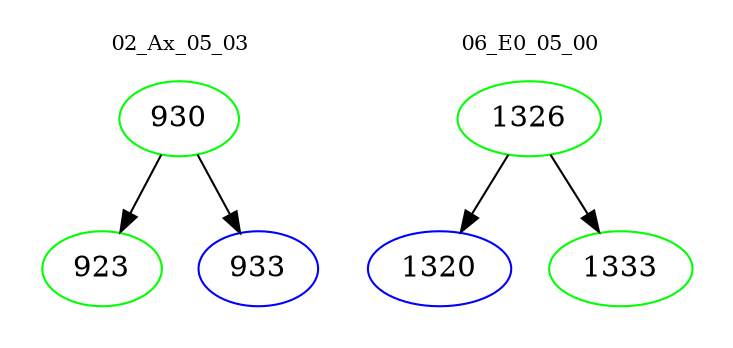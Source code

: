 digraph{
subgraph cluster_0 {
color = white
label = "02_Ax_05_03";
fontsize=10;
T0_930 [label="930", color="green"]
T0_930 -> T0_923 [color="black"]
T0_923 [label="923", color="green"]
T0_930 -> T0_933 [color="black"]
T0_933 [label="933", color="blue"]
}
subgraph cluster_1 {
color = white
label = "06_E0_05_00";
fontsize=10;
T1_1326 [label="1326", color="green"]
T1_1326 -> T1_1320 [color="black"]
T1_1320 [label="1320", color="blue"]
T1_1326 -> T1_1333 [color="black"]
T1_1333 [label="1333", color="green"]
}
}
